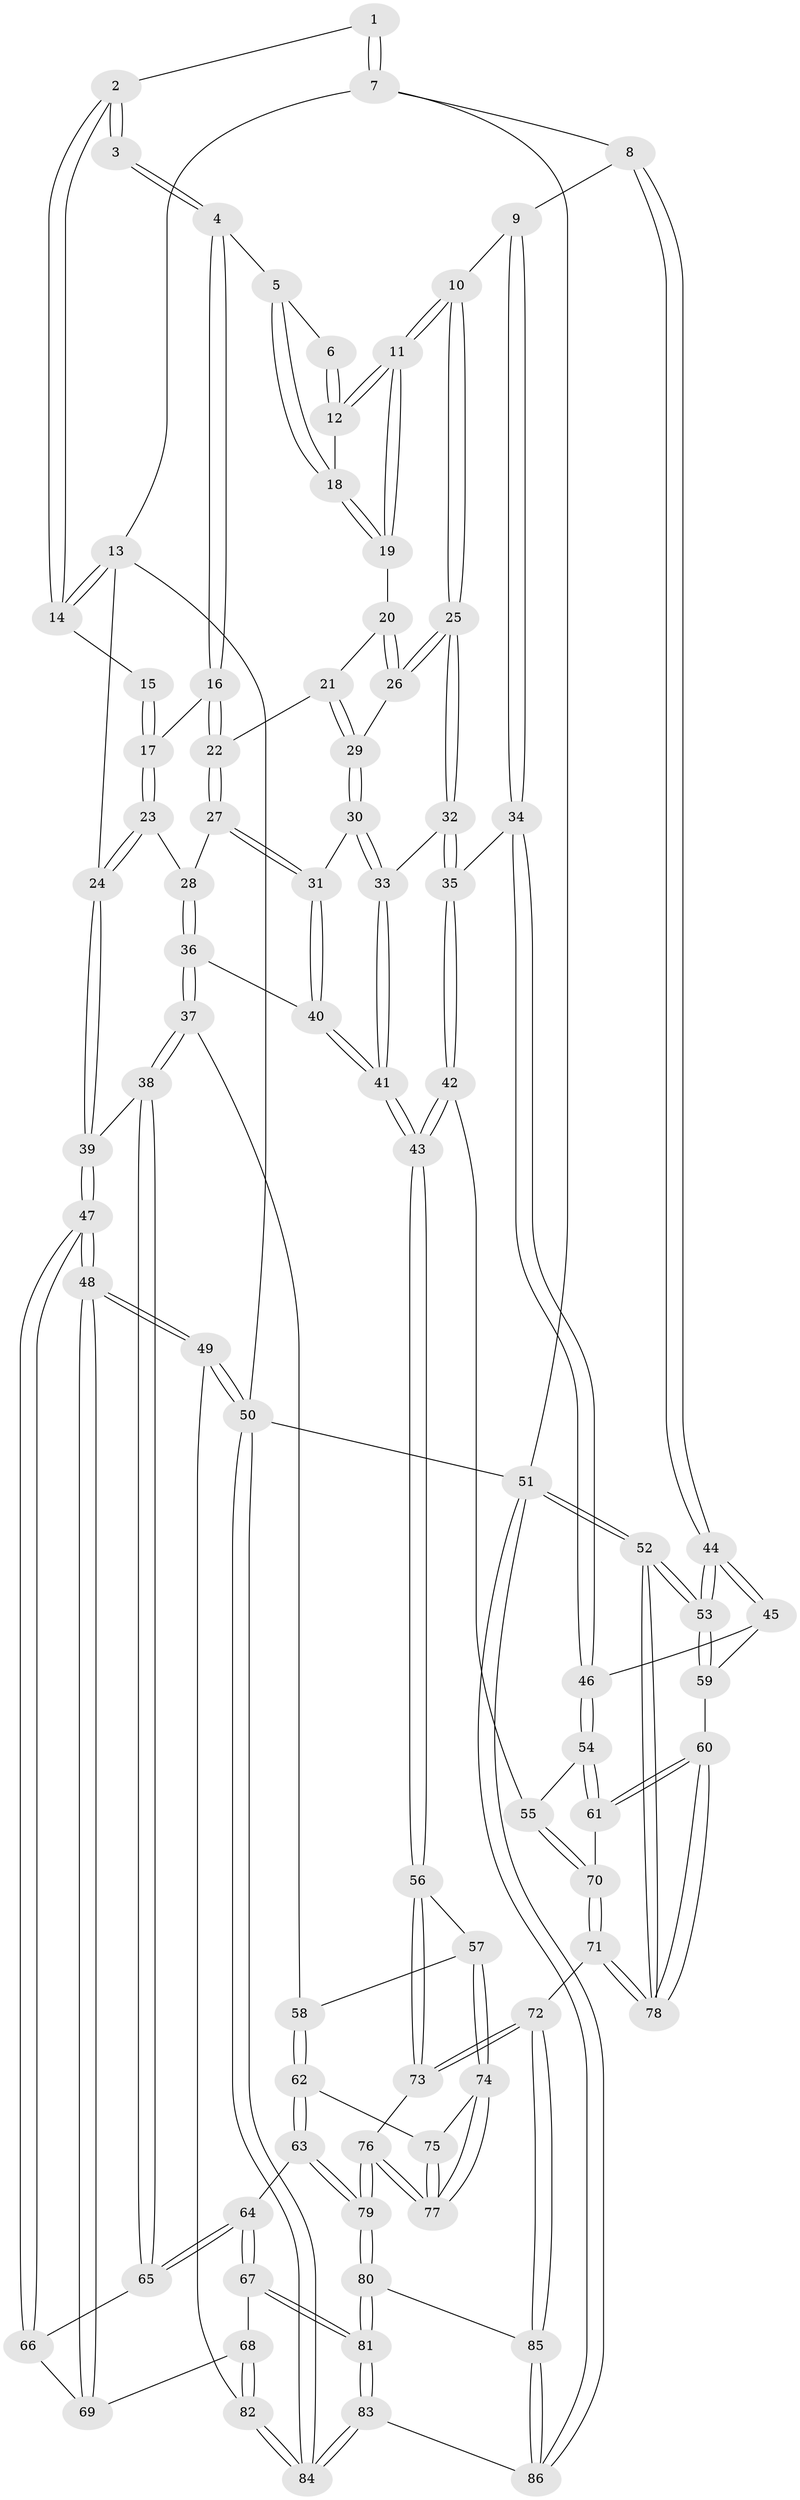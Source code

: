 // coarse degree distribution, {3: 0.19230769230769232, 4: 0.5, 2: 0.11538461538461539, 6: 0.07692307692307693, 5: 0.11538461538461539}
// Generated by graph-tools (version 1.1) at 2025/38/03/04/25 23:38:32]
// undirected, 86 vertices, 212 edges
graph export_dot {
  node [color=gray90,style=filled];
  1 [pos="+0.9082525080722668+0"];
  2 [pos="+0.4900511406833034+0"];
  3 [pos="+0.5044120840277111+0.025607731831376872"];
  4 [pos="+0.5080814653387614+0.03279694299219626"];
  5 [pos="+0.5684275311567911+0.0672020198588066"];
  6 [pos="+0.7888287634507655+0"];
  7 [pos="+1+0"];
  8 [pos="+1+0"];
  9 [pos="+0.9884395038503763+0.13702140330623622"];
  10 [pos="+0.7390638517211924+0.2050960861776237"];
  11 [pos="+0.7253741934403984+0.17964055413078456"];
  12 [pos="+0.7423962822207413+0.0523335659038772"];
  13 [pos="+0+0"];
  14 [pos="+0+0"];
  15 [pos="+0.3817627916056754+0.07463256072781359"];
  16 [pos="+0.472467496155808+0.1662265103651542"];
  17 [pos="+0.3486239339546643+0.16680184556404012"];
  18 [pos="+0.574140838781597+0.07294117651991495"];
  19 [pos="+0.6165444065731941+0.15056245070788782"];
  20 [pos="+0.5878240609329288+0.17427990790174072"];
  21 [pos="+0.4998194382138821+0.19705995271830362"];
  22 [pos="+0.4926666296776317+0.19622591467918565"];
  23 [pos="+0.3213318057479679+0.18424750843862453"];
  24 [pos="+0+0"];
  25 [pos="+0.736960828747756+0.2295320180844133"];
  26 [pos="+0.5888784853389446+0.26423433644660466"];
  27 [pos="+0.4735795843553813+0.25100575168908207"];
  28 [pos="+0.3302270193766329+0.2622486294529059"];
  29 [pos="+0.5798600269183299+0.2725353226417004"];
  30 [pos="+0.5559308348160559+0.34986431873257434"];
  31 [pos="+0.48950319038153073+0.3161591927375581"];
  32 [pos="+0.7578506053450474+0.3355786222475072"];
  33 [pos="+0.566613520515841+0.3684906819698672"];
  34 [pos="+0.8264249390087222+0.38520551570593525"];
  35 [pos="+0.7764991315835642+0.35798523126821197"];
  36 [pos="+0.30486212840278654+0.38506153675631877"];
  37 [pos="+0.2603462069006695+0.43056256142683336"];
  38 [pos="+0.18417987600036861+0.44295910756491225"];
  39 [pos="+0+0.1984449711702004"];
  40 [pos="+0.33795862473887894+0.3814980387050111"];
  41 [pos="+0.5493650223755722+0.44719957714732544"];
  42 [pos="+0.5782573735067104+0.5793543587252471"];
  43 [pos="+0.5716142107939103+0.5789726186065305"];
  44 [pos="+1+0.35811462042605297"];
  45 [pos="+0.8783186430768911+0.4393077583837563"];
  46 [pos="+0.8752795253273273+0.4387311943937473"];
  47 [pos="+0+0.6594389628528409"];
  48 [pos="+0+0.6967556796836912"];
  49 [pos="+0+0.8261887427228352"];
  50 [pos="+0+1"];
  51 [pos="+1+1"];
  52 [pos="+1+1"];
  53 [pos="+1+0.6989855434100991"];
  54 [pos="+0.8444108063236264+0.4850957147149002"];
  55 [pos="+0.675872789392801+0.6164664286960256"];
  56 [pos="+0.5585576946004285+0.5873340378886815"];
  57 [pos="+0.49182207221915925+0.6038601649510141"];
  58 [pos="+0.3025604809814453+0.4714369743316518"];
  59 [pos="+0.9201769589374817+0.5257992633858359"];
  60 [pos="+0.9587615461369168+0.7376897655000634"];
  61 [pos="+0.8489867565757375+0.6725536961803055"];
  62 [pos="+0.3242324167527538+0.7368113817718107"];
  63 [pos="+0.31931128743411774+0.7394577022388521"];
  64 [pos="+0.2442682188165139+0.7446599970325117"];
  65 [pos="+0.16098396455514866+0.5593584523455638"];
  66 [pos="+0.13730874398838985+0.5766753183572486"];
  67 [pos="+0.18946331520766335+0.8059683382993729"];
  68 [pos="+0.13872614062545477+0.8139969401271868"];
  69 [pos="+0.03381254635125173+0.7283517190784107"];
  70 [pos="+0.7124743443422364+0.660878804306922"];
  71 [pos="+0.7172660188599099+0.8529115156386107"];
  72 [pos="+0.6322947128563198+0.8841364494953254"];
  73 [pos="+0.586170592550403+0.8481533551173293"];
  74 [pos="+0.483648462653864+0.6142394111020306"];
  75 [pos="+0.33148138247303865+0.7344823835089846"];
  76 [pos="+0.49060417402811624+0.8339398986975641"];
  77 [pos="+0.48776035516318567+0.8296426612304054"];
  78 [pos="+1+0.9970374124891085"];
  79 [pos="+0.3900334645862438+0.9384978263408786"];
  80 [pos="+0.3785445661114785+0.9810056500789455"];
  81 [pos="+0.31873615989097853+1"];
  82 [pos="+0.09031361707991002+0.8700292787788034"];
  83 [pos="+0.3060972048045781+1"];
  84 [pos="+0+1"];
  85 [pos="+0.6237612664338175+0.9099896795437852"];
  86 [pos="+0.5953176610027582+1"];
  1 -- 2;
  1 -- 7;
  1 -- 7;
  2 -- 3;
  2 -- 3;
  2 -- 14;
  2 -- 14;
  3 -- 4;
  3 -- 4;
  4 -- 5;
  4 -- 16;
  4 -- 16;
  5 -- 6;
  5 -- 18;
  5 -- 18;
  6 -- 12;
  6 -- 12;
  7 -- 8;
  7 -- 13;
  7 -- 51;
  8 -- 9;
  8 -- 44;
  8 -- 44;
  9 -- 10;
  9 -- 34;
  9 -- 34;
  10 -- 11;
  10 -- 11;
  10 -- 25;
  10 -- 25;
  11 -- 12;
  11 -- 12;
  11 -- 19;
  11 -- 19;
  12 -- 18;
  13 -- 14;
  13 -- 14;
  13 -- 24;
  13 -- 50;
  14 -- 15;
  15 -- 17;
  15 -- 17;
  16 -- 17;
  16 -- 22;
  16 -- 22;
  17 -- 23;
  17 -- 23;
  18 -- 19;
  18 -- 19;
  19 -- 20;
  20 -- 21;
  20 -- 26;
  20 -- 26;
  21 -- 22;
  21 -- 29;
  21 -- 29;
  22 -- 27;
  22 -- 27;
  23 -- 24;
  23 -- 24;
  23 -- 28;
  24 -- 39;
  24 -- 39;
  25 -- 26;
  25 -- 26;
  25 -- 32;
  25 -- 32;
  26 -- 29;
  27 -- 28;
  27 -- 31;
  27 -- 31;
  28 -- 36;
  28 -- 36;
  29 -- 30;
  29 -- 30;
  30 -- 31;
  30 -- 33;
  30 -- 33;
  31 -- 40;
  31 -- 40;
  32 -- 33;
  32 -- 35;
  32 -- 35;
  33 -- 41;
  33 -- 41;
  34 -- 35;
  34 -- 46;
  34 -- 46;
  35 -- 42;
  35 -- 42;
  36 -- 37;
  36 -- 37;
  36 -- 40;
  37 -- 38;
  37 -- 38;
  37 -- 58;
  38 -- 39;
  38 -- 65;
  38 -- 65;
  39 -- 47;
  39 -- 47;
  40 -- 41;
  40 -- 41;
  41 -- 43;
  41 -- 43;
  42 -- 43;
  42 -- 43;
  42 -- 55;
  43 -- 56;
  43 -- 56;
  44 -- 45;
  44 -- 45;
  44 -- 53;
  44 -- 53;
  45 -- 46;
  45 -- 59;
  46 -- 54;
  46 -- 54;
  47 -- 48;
  47 -- 48;
  47 -- 66;
  47 -- 66;
  48 -- 49;
  48 -- 49;
  48 -- 69;
  48 -- 69;
  49 -- 50;
  49 -- 50;
  49 -- 82;
  50 -- 84;
  50 -- 84;
  50 -- 51;
  51 -- 52;
  51 -- 52;
  51 -- 86;
  51 -- 86;
  52 -- 53;
  52 -- 53;
  52 -- 78;
  52 -- 78;
  53 -- 59;
  53 -- 59;
  54 -- 55;
  54 -- 61;
  54 -- 61;
  55 -- 70;
  55 -- 70;
  56 -- 57;
  56 -- 73;
  56 -- 73;
  57 -- 58;
  57 -- 74;
  57 -- 74;
  58 -- 62;
  58 -- 62;
  59 -- 60;
  60 -- 61;
  60 -- 61;
  60 -- 78;
  60 -- 78;
  61 -- 70;
  62 -- 63;
  62 -- 63;
  62 -- 75;
  63 -- 64;
  63 -- 79;
  63 -- 79;
  64 -- 65;
  64 -- 65;
  64 -- 67;
  64 -- 67;
  65 -- 66;
  66 -- 69;
  67 -- 68;
  67 -- 81;
  67 -- 81;
  68 -- 69;
  68 -- 82;
  68 -- 82;
  70 -- 71;
  70 -- 71;
  71 -- 72;
  71 -- 78;
  71 -- 78;
  72 -- 73;
  72 -- 73;
  72 -- 85;
  72 -- 85;
  73 -- 76;
  74 -- 75;
  74 -- 77;
  74 -- 77;
  75 -- 77;
  75 -- 77;
  76 -- 77;
  76 -- 77;
  76 -- 79;
  76 -- 79;
  79 -- 80;
  79 -- 80;
  80 -- 81;
  80 -- 81;
  80 -- 85;
  81 -- 83;
  81 -- 83;
  82 -- 84;
  82 -- 84;
  83 -- 84;
  83 -- 84;
  83 -- 86;
  85 -- 86;
  85 -- 86;
}
